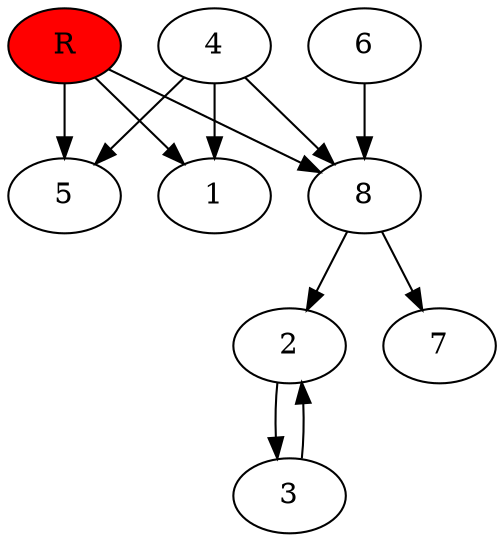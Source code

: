 digraph prb9850 {
	1
	2
	3
	4
	5
	6
	7
	8
	R [fillcolor="#ff0000" style=filled]
	2 -> 3
	3 -> 2
	4 -> 1
	4 -> 5
	4 -> 8
	6 -> 8
	8 -> 2
	8 -> 7
	R -> 1
	R -> 5
	R -> 8
}
